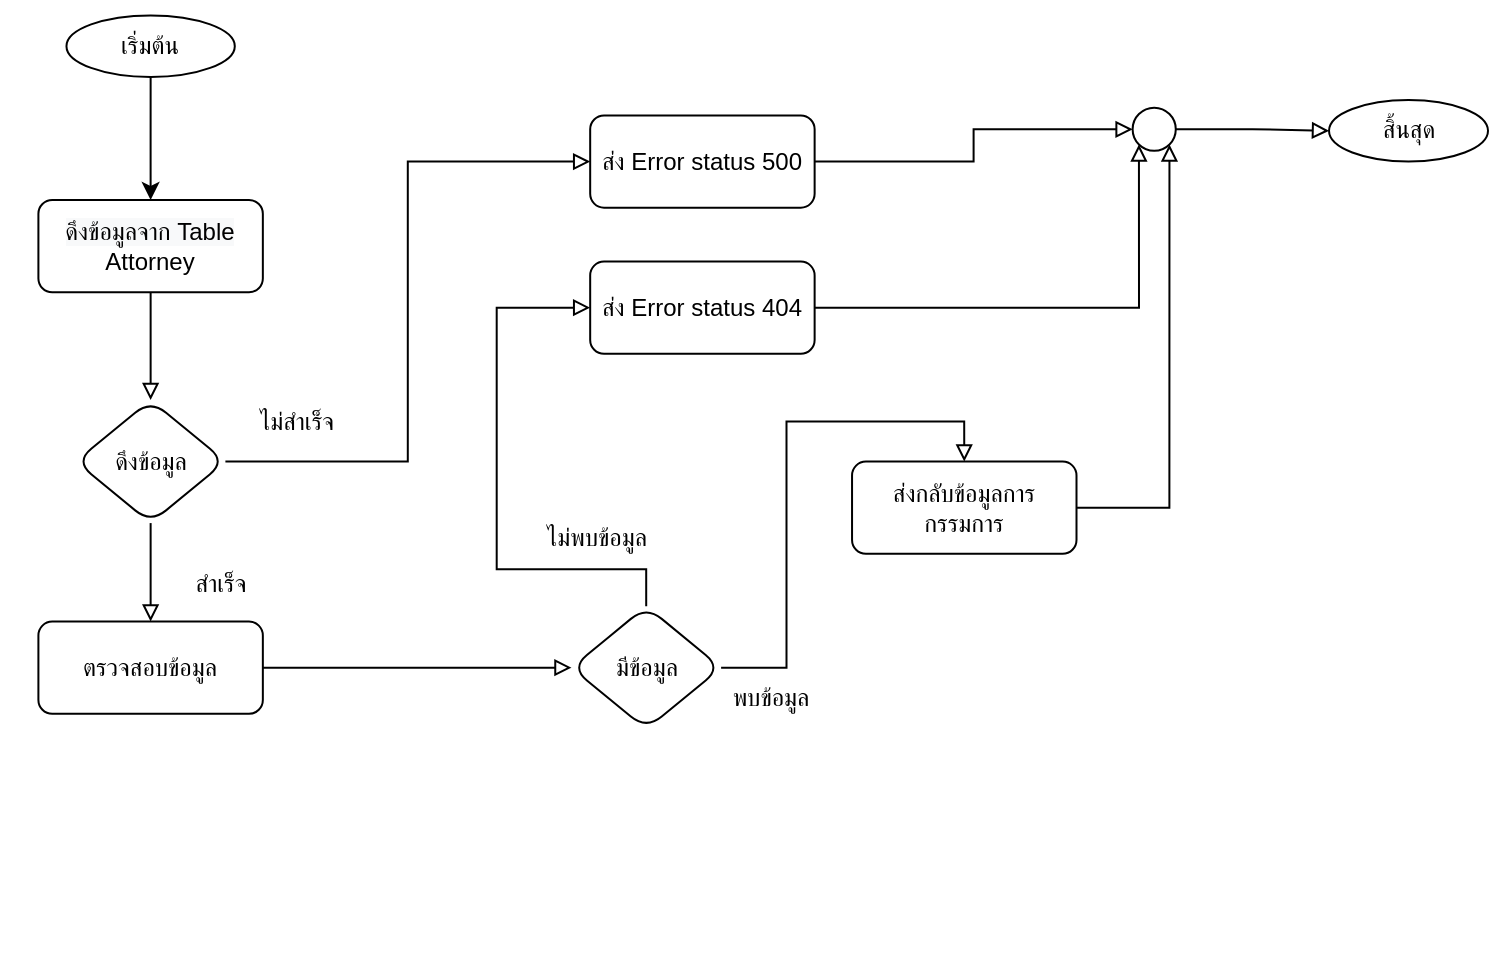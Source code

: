 <mxfile version="20.2.7" type="github">
  <diagram id="QipZethbqMtxS_LvmDGp" name="หน้า-1">
    <mxGraphModel dx="946" dy="557" grid="1" gridSize="10" guides="1" tooltips="1" connect="1" arrows="1" fold="1" page="1" pageScale="1" pageWidth="827" pageHeight="1169" math="0" shadow="0">
      <root>
        <mxCell id="0" />
        <mxCell id="1" parent="0" />
        <mxCell id="j2K7Y9yZq-5MMMeBtxWt-1" value="" style="group" parent="1" vertex="1" connectable="0">
          <mxGeometry x="26" y="20" width="744" height="480" as="geometry" />
        </mxCell>
        <mxCell id="j2K7Y9yZq-5MMMeBtxWt-2" value="" style="group" parent="j2K7Y9yZq-5MMMeBtxWt-1" vertex="1" connectable="0">
          <mxGeometry x="19.2" y="7.692" width="724.8" height="356.923" as="geometry" />
        </mxCell>
        <mxCell id="j2K7Y9yZq-5MMMeBtxWt-3" value="เริ่มต้น" style="ellipse;whiteSpace=wrap;html=1;rounded=1;glass=0;strokeWidth=1;shadow=0;" parent="j2K7Y9yZq-5MMMeBtxWt-2" vertex="1">
          <mxGeometry x="14.028" width="84.17" height="30.769" as="geometry" />
        </mxCell>
        <mxCell id="j2K7Y9yZq-5MMMeBtxWt-4" value="สิ้นสุด" style="ellipse;whiteSpace=wrap;html=1;rounded=1;glass=0;strokeWidth=1;shadow=0;" parent="j2K7Y9yZq-5MMMeBtxWt-2" vertex="1">
          <mxGeometry x="645.306" y="42.308" width="79.494" height="30.769" as="geometry" />
        </mxCell>
        <mxCell id="j2K7Y9yZq-5MMMeBtxWt-5" value="&lt;span style=&quot;color: rgb(0, 0, 0); font-family: Helvetica; font-size: 12px; font-style: normal; font-variant-ligatures: normal; font-variant-caps: normal; font-weight: 400; letter-spacing: normal; orphans: 2; text-align: center; text-indent: 0px; text-transform: none; widows: 2; word-spacing: 0px; -webkit-text-stroke-width: 0px; background-color: rgb(248, 249, 250); text-decoration-thickness: initial; text-decoration-style: initial; text-decoration-color: initial; float: none; display: inline !important;&quot;&gt;ดึงข้อมูลจาก Table&lt;/span&gt;&lt;br style=&quot;color: rgb(0, 0, 0); font-family: Helvetica; font-size: 12px; font-style: normal; font-variant-ligatures: normal; font-variant-caps: normal; font-weight: 400; letter-spacing: normal; orphans: 2; text-align: center; text-indent: 0px; text-transform: none; widows: 2; word-spacing: 0px; -webkit-text-stroke-width: 0px; background-color: rgb(248, 249, 250); text-decoration-thickness: initial; text-decoration-style: initial; text-decoration-color: initial;&quot;&gt;Attorney" style="rounded=1;whiteSpace=wrap;html=1;" parent="j2K7Y9yZq-5MMMeBtxWt-2" vertex="1">
          <mxGeometry y="92.308" width="112.227" height="46.154" as="geometry" />
        </mxCell>
        <mxCell id="j2K7Y9yZq-5MMMeBtxWt-6" style="edgeStyle=orthogonalEdgeStyle;rounded=0;orthogonalLoop=1;jettySize=auto;html=1;entryX=0.5;entryY=0;entryDx=0;entryDy=0;" parent="j2K7Y9yZq-5MMMeBtxWt-2" source="j2K7Y9yZq-5MMMeBtxWt-3" target="j2K7Y9yZq-5MMMeBtxWt-5" edge="1">
          <mxGeometry relative="1" as="geometry" />
        </mxCell>
        <mxCell id="j2K7Y9yZq-5MMMeBtxWt-7" value="ส่ง Error status 500" style="whiteSpace=wrap;html=1;rounded=1;" parent="j2K7Y9yZq-5MMMeBtxWt-2" vertex="1">
          <mxGeometry x="275.892" y="50" width="112.227" height="46.154" as="geometry" />
        </mxCell>
        <mxCell id="j2K7Y9yZq-5MMMeBtxWt-8" value="ตรวจสอบข้อมูล" style="whiteSpace=wrap;html=1;rounded=1;" parent="j2K7Y9yZq-5MMMeBtxWt-2" vertex="1">
          <mxGeometry y="303.077" width="112.227" height="46.154" as="geometry" />
        </mxCell>
        <mxCell id="j2K7Y9yZq-5MMMeBtxWt-9" style="edgeStyle=orthogonalEdgeStyle;rounded=0;orthogonalLoop=1;jettySize=auto;html=1;entryX=0;entryY=0.5;entryDx=0;entryDy=0;endArrow=block;endFill=0;" parent="j2K7Y9yZq-5MMMeBtxWt-2" source="j2K7Y9yZq-5MMMeBtxWt-11" target="j2K7Y9yZq-5MMMeBtxWt-7" edge="1">
          <mxGeometry relative="1" as="geometry" />
        </mxCell>
        <mxCell id="j2K7Y9yZq-5MMMeBtxWt-10" value="" style="edgeStyle=orthogonalEdgeStyle;rounded=0;orthogonalLoop=1;jettySize=auto;html=1;endArrow=block;endFill=0;" parent="j2K7Y9yZq-5MMMeBtxWt-2" source="j2K7Y9yZq-5MMMeBtxWt-11" target="j2K7Y9yZq-5MMMeBtxWt-8" edge="1">
          <mxGeometry relative="1" as="geometry" />
        </mxCell>
        <mxCell id="j2K7Y9yZq-5MMMeBtxWt-11" value="ดึงข้อมูล" style="rhombus;whiteSpace=wrap;html=1;rounded=1;" parent="j2K7Y9yZq-5MMMeBtxWt-2" vertex="1">
          <mxGeometry x="18.705" y="192.308" width="74.818" height="61.538" as="geometry" />
        </mxCell>
        <mxCell id="j2K7Y9yZq-5MMMeBtxWt-12" value="" style="edgeStyle=orthogonalEdgeStyle;rounded=0;orthogonalLoop=1;jettySize=auto;html=1;endArrow=block;endFill=0;" parent="j2K7Y9yZq-5MMMeBtxWt-2" source="j2K7Y9yZq-5MMMeBtxWt-5" target="j2K7Y9yZq-5MMMeBtxWt-11" edge="1">
          <mxGeometry relative="1" as="geometry" />
        </mxCell>
        <mxCell id="j2K7Y9yZq-5MMMeBtxWt-13" value="ไม่สำเร็จ" style="text;html=1;align=center;verticalAlign=middle;resizable=0;points=[];autosize=1;strokeColor=none;fillColor=none;" parent="j2K7Y9yZq-5MMMeBtxWt-2" vertex="1">
          <mxGeometry x="93.523" y="188.462" width="70" height="30" as="geometry" />
        </mxCell>
        <mxCell id="j2K7Y9yZq-5MMMeBtxWt-14" value="สำเร็จ" style="text;html=1;align=center;verticalAlign=middle;resizable=0;points=[];autosize=1;strokeColor=none;fillColor=none;" parent="j2K7Y9yZq-5MMMeBtxWt-2" vertex="1">
          <mxGeometry x="65.466" y="269.231" width="50" height="30" as="geometry" />
        </mxCell>
        <mxCell id="j2K7Y9yZq-5MMMeBtxWt-15" value="มีข้อมูล" style="rhombus;whiteSpace=wrap;html=1;rounded=1;" parent="j2K7Y9yZq-5MMMeBtxWt-2" vertex="1">
          <mxGeometry x="266.539" y="295.385" width="74.818" height="61.538" as="geometry" />
        </mxCell>
        <mxCell id="j2K7Y9yZq-5MMMeBtxWt-16" value="" style="edgeStyle=orthogonalEdgeStyle;rounded=0;orthogonalLoop=1;jettySize=auto;html=1;endArrow=block;endFill=0;" parent="j2K7Y9yZq-5MMMeBtxWt-2" source="j2K7Y9yZq-5MMMeBtxWt-8" target="j2K7Y9yZq-5MMMeBtxWt-15" edge="1">
          <mxGeometry relative="1" as="geometry" />
        </mxCell>
        <mxCell id="j2K7Y9yZq-5MMMeBtxWt-17" value="ส่ง Error status 404" style="whiteSpace=wrap;html=1;rounded=1;" parent="j2K7Y9yZq-5MMMeBtxWt-2" vertex="1">
          <mxGeometry x="275.892" y="123.077" width="112.227" height="46.154" as="geometry" />
        </mxCell>
        <mxCell id="j2K7Y9yZq-5MMMeBtxWt-18" value="" style="edgeStyle=orthogonalEdgeStyle;rounded=0;orthogonalLoop=1;jettySize=auto;html=1;endArrow=block;endFill=0;" parent="j2K7Y9yZq-5MMMeBtxWt-2" source="j2K7Y9yZq-5MMMeBtxWt-15" target="j2K7Y9yZq-5MMMeBtxWt-17" edge="1">
          <mxGeometry relative="1" as="geometry">
            <Array as="points">
              <mxPoint x="303.948" y="276.923" />
              <mxPoint x="229.13" y="276.923" />
              <mxPoint x="229.13" y="146.154" />
            </Array>
          </mxGeometry>
        </mxCell>
        <mxCell id="j2K7Y9yZq-5MMMeBtxWt-19" value="ไม่พบข้อมูล" style="text;html=1;align=center;verticalAlign=middle;resizable=0;points=[];autosize=1;strokeColor=none;fillColor=none;" parent="j2K7Y9yZq-5MMMeBtxWt-2" vertex="1">
          <mxGeometry x="238.483" y="246.154" width="80" height="30" as="geometry" />
        </mxCell>
        <mxCell id="j2K7Y9yZq-5MMMeBtxWt-20" value="พบข้อมูล" style="text;html=1;align=center;verticalAlign=middle;resizable=0;points=[];autosize=1;strokeColor=none;fillColor=none;" parent="j2K7Y9yZq-5MMMeBtxWt-2" vertex="1">
          <mxGeometry x="331.07" y="326.154" width="70" height="30" as="geometry" />
        </mxCell>
        <mxCell id="j2K7Y9yZq-5MMMeBtxWt-21" value="ส่งกลับข้อมูลการกรรมการ" style="whiteSpace=wrap;html=1;rounded=1;" parent="j2K7Y9yZq-5MMMeBtxWt-2" vertex="1">
          <mxGeometry x="406.823" y="223.077" width="112.227" height="46.154" as="geometry" />
        </mxCell>
        <mxCell id="j2K7Y9yZq-5MMMeBtxWt-22" value="" style="edgeStyle=orthogonalEdgeStyle;rounded=0;orthogonalLoop=1;jettySize=auto;html=1;endArrow=block;endFill=0;entryX=0.5;entryY=0;entryDx=0;entryDy=0;" parent="j2K7Y9yZq-5MMMeBtxWt-2" source="j2K7Y9yZq-5MMMeBtxWt-15" target="j2K7Y9yZq-5MMMeBtxWt-21" edge="1">
          <mxGeometry relative="1" as="geometry">
            <mxPoint x="56.114" y="484.615" as="targetPoint" />
          </mxGeometry>
        </mxCell>
        <mxCell id="j2K7Y9yZq-5MMMeBtxWt-23" value="" style="edgeStyle=orthogonalEdgeStyle;rounded=0;orthogonalLoop=1;jettySize=auto;html=1;endArrow=block;endFill=0;" parent="j2K7Y9yZq-5MMMeBtxWt-2" source="j2K7Y9yZq-5MMMeBtxWt-24" target="j2K7Y9yZq-5MMMeBtxWt-4" edge="1">
          <mxGeometry relative="1" as="geometry" />
        </mxCell>
        <mxCell id="j2K7Y9yZq-5MMMeBtxWt-24" value="" style="ellipse;whiteSpace=wrap;html=1;aspect=fixed;" parent="j2K7Y9yZq-5MMMeBtxWt-2" vertex="1">
          <mxGeometry x="547.107" y="46.154" width="21.582" height="21.582" as="geometry" />
        </mxCell>
        <mxCell id="j2K7Y9yZq-5MMMeBtxWt-25" style="edgeStyle=orthogonalEdgeStyle;rounded=0;orthogonalLoop=1;jettySize=auto;html=1;entryX=0;entryY=0.5;entryDx=0;entryDy=0;endArrow=block;endFill=0;" parent="j2K7Y9yZq-5MMMeBtxWt-2" source="j2K7Y9yZq-5MMMeBtxWt-7" target="j2K7Y9yZq-5MMMeBtxWt-24" edge="1">
          <mxGeometry relative="1" as="geometry" />
        </mxCell>
        <mxCell id="j2K7Y9yZq-5MMMeBtxWt-26" style="edgeStyle=orthogonalEdgeStyle;rounded=0;orthogonalLoop=1;jettySize=auto;html=1;entryX=0;entryY=1;entryDx=0;entryDy=0;endArrow=block;endFill=0;" parent="j2K7Y9yZq-5MMMeBtxWt-2" source="j2K7Y9yZq-5MMMeBtxWt-17" target="j2K7Y9yZq-5MMMeBtxWt-24" edge="1">
          <mxGeometry relative="1" as="geometry" />
        </mxCell>
        <mxCell id="j2K7Y9yZq-5MMMeBtxWt-27" style="edgeStyle=orthogonalEdgeStyle;rounded=0;orthogonalLoop=1;jettySize=auto;html=1;entryX=1;entryY=1;entryDx=0;entryDy=0;endArrow=block;endFill=0;" parent="j2K7Y9yZq-5MMMeBtxWt-2" source="j2K7Y9yZq-5MMMeBtxWt-21" target="j2K7Y9yZq-5MMMeBtxWt-24" edge="1">
          <mxGeometry relative="1" as="geometry" />
        </mxCell>
      </root>
    </mxGraphModel>
  </diagram>
</mxfile>
